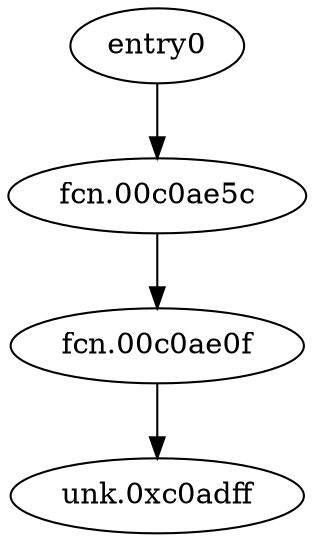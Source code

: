 digraph code {
  "0x00c0abf0" [label="entry0"];
  "0x00c0abf0" -> "0x00c0ae5c";
  "0x00c0ae5c" [label="fcn.00c0ae5c"];
  "0x00c0ae5c" [label="fcn.00c0ae5c"];
  "0x00c0ae5c" -> "0x00c0ae0f";
  "0x00c0ae0f" [label="fcn.00c0ae0f"];
  "0x00c0ae0f" [label="fcn.00c0ae0f"];
  "0x00c0ae0f" -> "0x00c0adff";
  "0x00c0adff" [label="unk.0xc0adff"];
}